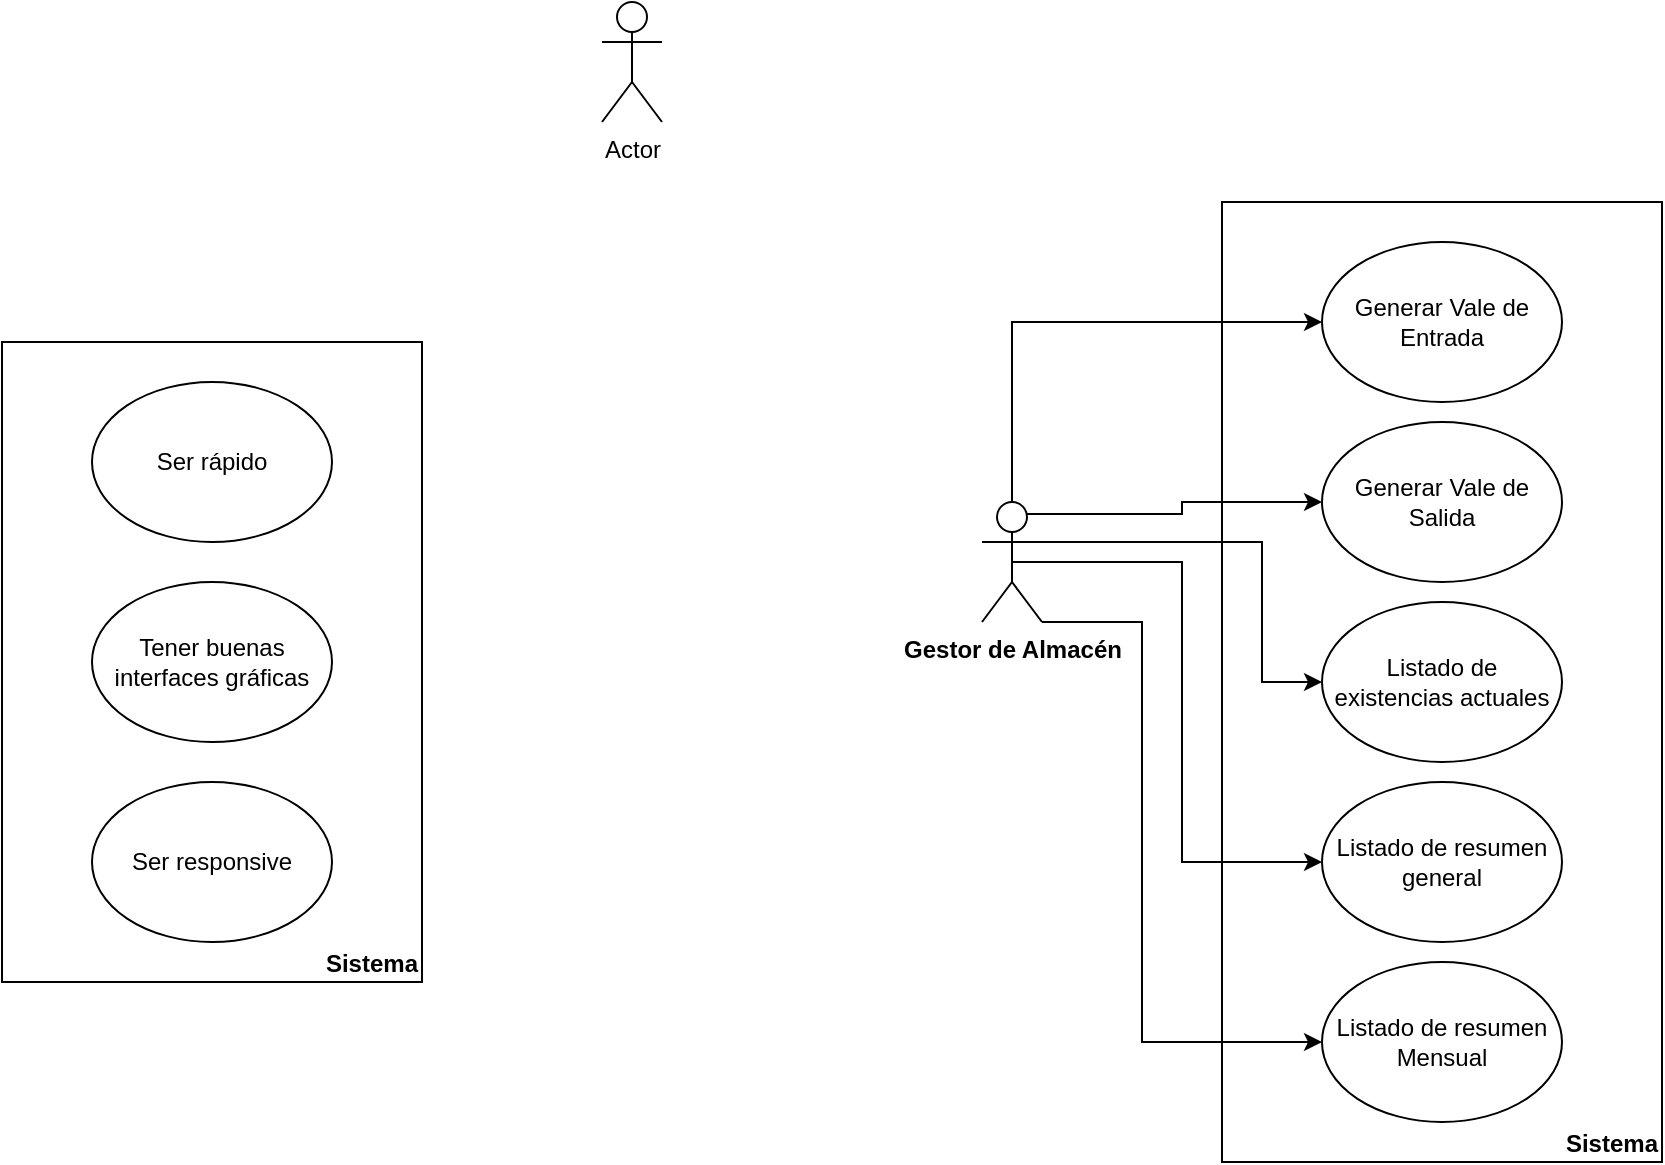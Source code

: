 <mxfile version="15.5.0" type="github"><diagram id="KEs9zd5ZO3_d1WS6HyYi" name="Page-1"><mxGraphModel dx="1736" dy="620" grid="1" gridSize="10" guides="1" tooltips="1" connect="1" arrows="1" fold="1" page="1" pageScale="1" pageWidth="827" pageHeight="1169" math="0" shadow="0"><root><mxCell id="0"/><mxCell id="1" parent="0"/><mxCell id="xo0CO39bm-jfTSyCmqIu-21" value="&lt;b&gt;Sistema&lt;/b&gt;" style="rounded=0;whiteSpace=wrap;html=1;fontColor=#000000;align=right;verticalAlign=bottom;" vertex="1" parent="1"><mxGeometry x="-360" y="250" width="210" height="320" as="geometry"/></mxCell><mxCell id="xo0CO39bm-jfTSyCmqIu-1" value="&lt;b&gt;Sistema&lt;/b&gt;" style="rounded=0;whiteSpace=wrap;html=1;align=right;verticalAlign=bottom;" vertex="1" parent="1"><mxGeometry x="250" y="180" width="220" height="480" as="geometry"/></mxCell><mxCell id="xo0CO39bm-jfTSyCmqIu-12" style="edgeStyle=orthogonalEdgeStyle;rounded=0;orthogonalLoop=1;jettySize=auto;html=1;exitX=0.5;exitY=0;exitDx=0;exitDy=0;exitPerimeter=0;entryX=0;entryY=0.5;entryDx=0;entryDy=0;" edge="1" parent="1" source="xo0CO39bm-jfTSyCmqIu-2" target="xo0CO39bm-jfTSyCmqIu-4"><mxGeometry relative="1" as="geometry"/></mxCell><mxCell id="xo0CO39bm-jfTSyCmqIu-4" value="Generar Vale de Entrada" style="ellipse;whiteSpace=wrap;html=1;" vertex="1" parent="1"><mxGeometry x="300" y="200" width="120" height="80" as="geometry"/></mxCell><mxCell id="xo0CO39bm-jfTSyCmqIu-5" value="Generar Vale de Salida" style="ellipse;whiteSpace=wrap;html=1;" vertex="1" parent="1"><mxGeometry x="300" y="290" width="120" height="80" as="geometry"/></mxCell><mxCell id="xo0CO39bm-jfTSyCmqIu-6" value="Listado de resumen general" style="ellipse;whiteSpace=wrap;html=1;" vertex="1" parent="1"><mxGeometry x="300" y="470" width="120" height="80" as="geometry"/></mxCell><mxCell id="xo0CO39bm-jfTSyCmqIu-7" value="Listado de resumen Mensual" style="ellipse;whiteSpace=wrap;html=1;" vertex="1" parent="1"><mxGeometry x="300" y="560" width="120" height="80" as="geometry"/></mxCell><mxCell id="xo0CO39bm-jfTSyCmqIu-9" value="Listado de existencias actuales" style="ellipse;whiteSpace=wrap;html=1;" vertex="1" parent="1"><mxGeometry x="300" y="380" width="120" height="80" as="geometry"/></mxCell><mxCell id="xo0CO39bm-jfTSyCmqIu-16" style="edgeStyle=orthogonalEdgeStyle;rounded=0;orthogonalLoop=1;jettySize=auto;html=1;exitX=0.75;exitY=0.1;exitDx=0;exitDy=0;exitPerimeter=0;entryX=0;entryY=0.5;entryDx=0;entryDy=0;fontColor=#FF0000;" edge="1" parent="1" source="xo0CO39bm-jfTSyCmqIu-2" target="xo0CO39bm-jfTSyCmqIu-5"><mxGeometry relative="1" as="geometry"/></mxCell><mxCell id="xo0CO39bm-jfTSyCmqIu-17" style="edgeStyle=orthogonalEdgeStyle;rounded=0;orthogonalLoop=1;jettySize=auto;html=1;exitX=1;exitY=1;exitDx=0;exitDy=0;exitPerimeter=0;entryX=0;entryY=0.5;entryDx=0;entryDy=0;fontColor=#FF0000;" edge="1" parent="1" source="xo0CO39bm-jfTSyCmqIu-2" target="xo0CO39bm-jfTSyCmqIu-7"><mxGeometry relative="1" as="geometry"><Array as="points"><mxPoint x="210" y="390"/><mxPoint x="210" y="600"/></Array></mxGeometry></mxCell><mxCell id="xo0CO39bm-jfTSyCmqIu-18" style="edgeStyle=orthogonalEdgeStyle;rounded=0;orthogonalLoop=1;jettySize=auto;html=1;exitX=1;exitY=0.333;exitDx=0;exitDy=0;exitPerimeter=0;entryX=0;entryY=0.5;entryDx=0;entryDy=0;fontColor=#FF0000;" edge="1" parent="1" source="xo0CO39bm-jfTSyCmqIu-2" target="xo0CO39bm-jfTSyCmqIu-9"><mxGeometry relative="1" as="geometry"><Array as="points"><mxPoint x="270" y="350"/><mxPoint x="270" y="420"/></Array></mxGeometry></mxCell><mxCell id="xo0CO39bm-jfTSyCmqIu-19" style="edgeStyle=orthogonalEdgeStyle;rounded=0;orthogonalLoop=1;jettySize=auto;html=1;exitX=0.5;exitY=0.5;exitDx=0;exitDy=0;exitPerimeter=0;entryX=0;entryY=0.5;entryDx=0;entryDy=0;fontColor=#FF0000;" edge="1" parent="1" source="xo0CO39bm-jfTSyCmqIu-2" target="xo0CO39bm-jfTSyCmqIu-6"><mxGeometry relative="1" as="geometry"/></mxCell><mxCell id="xo0CO39bm-jfTSyCmqIu-2" value="&lt;b&gt;Gestor de Almacén&lt;/b&gt;" style="shape=umlActor;verticalLabelPosition=bottom;verticalAlign=top;html=1;outlineConnect=0;" vertex="1" parent="1"><mxGeometry x="130" y="330" width="30" height="60" as="geometry"/></mxCell><mxCell id="xo0CO39bm-jfTSyCmqIu-20" value="Actor" style="shape=umlActor;verticalLabelPosition=bottom;verticalAlign=top;html=1;outlineConnect=0;fontColor=#000000;" vertex="1" parent="1"><mxGeometry x="-60" y="80" width="30" height="60" as="geometry"/></mxCell><mxCell id="xo0CO39bm-jfTSyCmqIu-23" value="Ser responsive" style="ellipse;whiteSpace=wrap;html=1;fontColor=#000000;align=center;verticalAlign=middle;" vertex="1" parent="1"><mxGeometry x="-315" y="470" width="120" height="80" as="geometry"/></mxCell><mxCell id="xo0CO39bm-jfTSyCmqIu-24" value="Tener buenas interfaces gráficas" style="ellipse;whiteSpace=wrap;html=1;fontColor=#000000;align=center;verticalAlign=middle;" vertex="1" parent="1"><mxGeometry x="-315" y="370" width="120" height="80" as="geometry"/></mxCell><mxCell id="xo0CO39bm-jfTSyCmqIu-25" value="Ser rápido" style="ellipse;whiteSpace=wrap;html=1;fontColor=#000000;align=center;verticalAlign=middle;" vertex="1" parent="1"><mxGeometry x="-315" y="270" width="120" height="80" as="geometry"/></mxCell></root></mxGraphModel></diagram></mxfile>